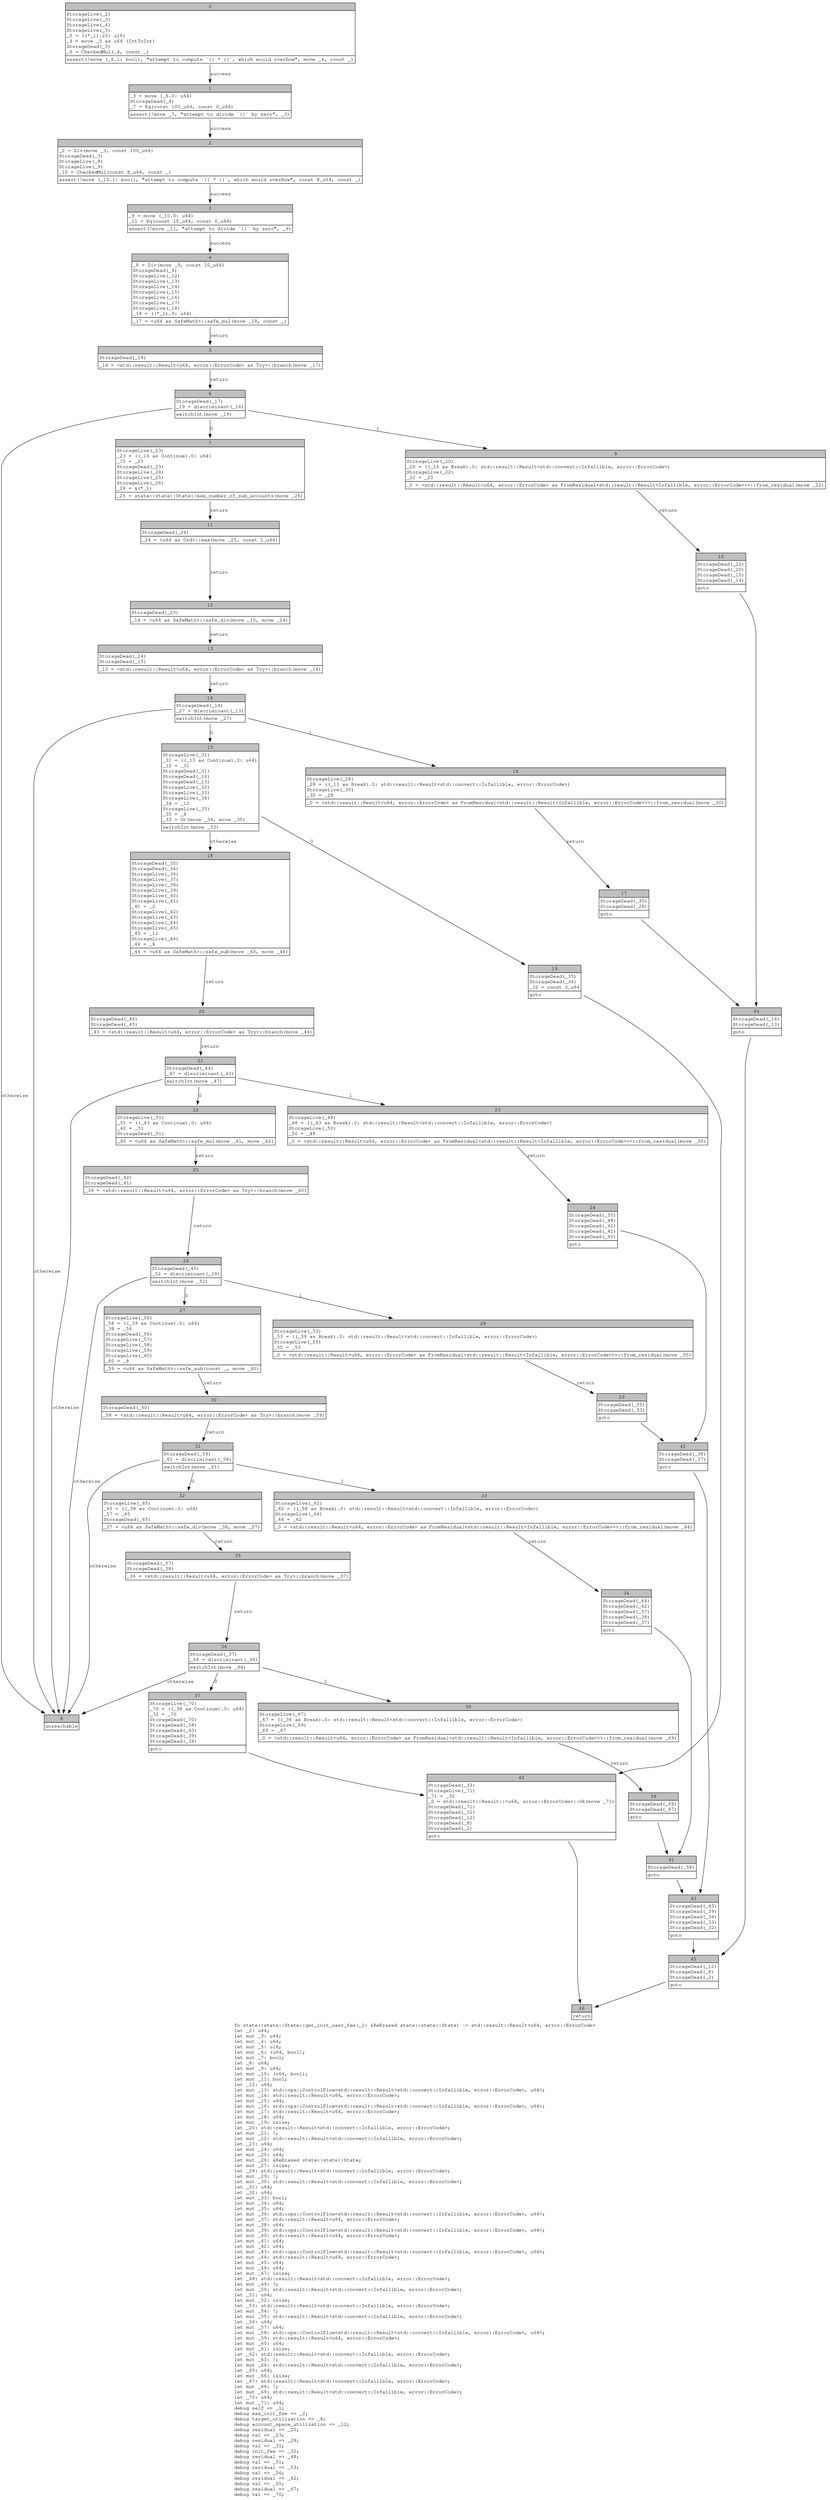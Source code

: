 digraph Mir_0_4170 {
    graph [fontname="Courier, monospace"];
    node [fontname="Courier, monospace"];
    edge [fontname="Courier, monospace"];
    label=<fn state::state::State::get_init_user_fee(_1: &amp;ReErased state::state::State) -&gt; std::result::Result&lt;u64, error::ErrorCode&gt;<br align="left"/>let _2: u64;<br align="left"/>let mut _3: u64;<br align="left"/>let mut _4: u64;<br align="left"/>let mut _5: u16;<br align="left"/>let mut _6: (u64, bool);<br align="left"/>let mut _7: bool;<br align="left"/>let _8: u64;<br align="left"/>let mut _9: u64;<br align="left"/>let mut _10: (u64, bool);<br align="left"/>let mut _11: bool;<br align="left"/>let _12: u64;<br align="left"/>let mut _13: std::ops::ControlFlow&lt;std::result::Result&lt;std::convert::Infallible, error::ErrorCode&gt;, u64&gt;;<br align="left"/>let mut _14: std::result::Result&lt;u64, error::ErrorCode&gt;;<br align="left"/>let mut _15: u64;<br align="left"/>let mut _16: std::ops::ControlFlow&lt;std::result::Result&lt;std::convert::Infallible, error::ErrorCode&gt;, u64&gt;;<br align="left"/>let mut _17: std::result::Result&lt;u64, error::ErrorCode&gt;;<br align="left"/>let mut _18: u64;<br align="left"/>let mut _19: isize;<br align="left"/>let _20: std::result::Result&lt;std::convert::Infallible, error::ErrorCode&gt;;<br align="left"/>let mut _21: !;<br align="left"/>let mut _22: std::result::Result&lt;std::convert::Infallible, error::ErrorCode&gt;;<br align="left"/>let _23: u64;<br align="left"/>let mut _24: u64;<br align="left"/>let mut _25: u64;<br align="left"/>let mut _26: &amp;ReErased state::state::State;<br align="left"/>let mut _27: isize;<br align="left"/>let _28: std::result::Result&lt;std::convert::Infallible, error::ErrorCode&gt;;<br align="left"/>let mut _29: !;<br align="left"/>let mut _30: std::result::Result&lt;std::convert::Infallible, error::ErrorCode&gt;;<br align="left"/>let _31: u64;<br align="left"/>let _32: u64;<br align="left"/>let mut _33: bool;<br align="left"/>let mut _34: u64;<br align="left"/>let mut _35: u64;<br align="left"/>let mut _36: std::ops::ControlFlow&lt;std::result::Result&lt;std::convert::Infallible, error::ErrorCode&gt;, u64&gt;;<br align="left"/>let mut _37: std::result::Result&lt;u64, error::ErrorCode&gt;;<br align="left"/>let mut _38: u64;<br align="left"/>let mut _39: std::ops::ControlFlow&lt;std::result::Result&lt;std::convert::Infallible, error::ErrorCode&gt;, u64&gt;;<br align="left"/>let mut _40: std::result::Result&lt;u64, error::ErrorCode&gt;;<br align="left"/>let mut _41: u64;<br align="left"/>let mut _42: u64;<br align="left"/>let mut _43: std::ops::ControlFlow&lt;std::result::Result&lt;std::convert::Infallible, error::ErrorCode&gt;, u64&gt;;<br align="left"/>let mut _44: std::result::Result&lt;u64, error::ErrorCode&gt;;<br align="left"/>let mut _45: u64;<br align="left"/>let mut _46: u64;<br align="left"/>let mut _47: isize;<br align="left"/>let _48: std::result::Result&lt;std::convert::Infallible, error::ErrorCode&gt;;<br align="left"/>let mut _49: !;<br align="left"/>let mut _50: std::result::Result&lt;std::convert::Infallible, error::ErrorCode&gt;;<br align="left"/>let _51: u64;<br align="left"/>let mut _52: isize;<br align="left"/>let _53: std::result::Result&lt;std::convert::Infallible, error::ErrorCode&gt;;<br align="left"/>let mut _54: !;<br align="left"/>let mut _55: std::result::Result&lt;std::convert::Infallible, error::ErrorCode&gt;;<br align="left"/>let _56: u64;<br align="left"/>let mut _57: u64;<br align="left"/>let mut _58: std::ops::ControlFlow&lt;std::result::Result&lt;std::convert::Infallible, error::ErrorCode&gt;, u64&gt;;<br align="left"/>let mut _59: std::result::Result&lt;u64, error::ErrorCode&gt;;<br align="left"/>let mut _60: u64;<br align="left"/>let mut _61: isize;<br align="left"/>let _62: std::result::Result&lt;std::convert::Infallible, error::ErrorCode&gt;;<br align="left"/>let mut _63: !;<br align="left"/>let mut _64: std::result::Result&lt;std::convert::Infallible, error::ErrorCode&gt;;<br align="left"/>let _65: u64;<br align="left"/>let mut _66: isize;<br align="left"/>let _67: std::result::Result&lt;std::convert::Infallible, error::ErrorCode&gt;;<br align="left"/>let mut _68: !;<br align="left"/>let mut _69: std::result::Result&lt;std::convert::Infallible, error::ErrorCode&gt;;<br align="left"/>let _70: u64;<br align="left"/>let mut _71: u64;<br align="left"/>debug self =&gt; _1;<br align="left"/>debug max_init_fee =&gt; _2;<br align="left"/>debug target_utilization =&gt; _8;<br align="left"/>debug account_space_utilization =&gt; _12;<br align="left"/>debug residual =&gt; _20;<br align="left"/>debug val =&gt; _23;<br align="left"/>debug residual =&gt; _28;<br align="left"/>debug val =&gt; _31;<br align="left"/>debug init_fee =&gt; _32;<br align="left"/>debug residual =&gt; _48;<br align="left"/>debug val =&gt; _51;<br align="left"/>debug residual =&gt; _53;<br align="left"/>debug val =&gt; _56;<br align="left"/>debug residual =&gt; _62;<br align="left"/>debug val =&gt; _65;<br align="left"/>debug residual =&gt; _67;<br align="left"/>debug val =&gt; _70;<br align="left"/>>;
    bb0__0_4170 [shape="none", label=<<table border="0" cellborder="1" cellspacing="0"><tr><td bgcolor="gray" align="center" colspan="1">0</td></tr><tr><td align="left" balign="left">StorageLive(_2)<br/>StorageLive(_3)<br/>StorageLive(_4)<br/>StorageLive(_5)<br/>_5 = ((*_1).23: u16)<br/>_4 = move _5 as u64 (IntToInt)<br/>StorageDead(_5)<br/>_6 = CheckedMul(_4, const _)<br/></td></tr><tr><td align="left">assert(!move (_6.1: bool), &quot;attempt to compute `{} * {}`, which would overflow&quot;, move _4, const _)</td></tr></table>>];
    bb1__0_4170 [shape="none", label=<<table border="0" cellborder="1" cellspacing="0"><tr><td bgcolor="gray" align="center" colspan="1">1</td></tr><tr><td align="left" balign="left">_3 = move (_6.0: u64)<br/>StorageDead(_4)<br/>_7 = Eq(const 100_u64, const 0_u64)<br/></td></tr><tr><td align="left">assert(!move _7, &quot;attempt to divide `{}` by zero&quot;, _3)</td></tr></table>>];
    bb2__0_4170 [shape="none", label=<<table border="0" cellborder="1" cellspacing="0"><tr><td bgcolor="gray" align="center" colspan="1">2</td></tr><tr><td align="left" balign="left">_2 = Div(move _3, const 100_u64)<br/>StorageDead(_3)<br/>StorageLive(_8)<br/>StorageLive(_9)<br/>_10 = CheckedMul(const 8_u64, const _)<br/></td></tr><tr><td align="left">assert(!move (_10.1: bool), &quot;attempt to compute `{} * {}`, which would overflow&quot;, const 8_u64, const _)</td></tr></table>>];
    bb3__0_4170 [shape="none", label=<<table border="0" cellborder="1" cellspacing="0"><tr><td bgcolor="gray" align="center" colspan="1">3</td></tr><tr><td align="left" balign="left">_9 = move (_10.0: u64)<br/>_11 = Eq(const 10_u64, const 0_u64)<br/></td></tr><tr><td align="left">assert(!move _11, &quot;attempt to divide `{}` by zero&quot;, _9)</td></tr></table>>];
    bb4__0_4170 [shape="none", label=<<table border="0" cellborder="1" cellspacing="0"><tr><td bgcolor="gray" align="center" colspan="1">4</td></tr><tr><td align="left" balign="left">_8 = Div(move _9, const 10_u64)<br/>StorageDead(_9)<br/>StorageLive(_12)<br/>StorageLive(_13)<br/>StorageLive(_14)<br/>StorageLive(_15)<br/>StorageLive(_16)<br/>StorageLive(_17)<br/>StorageLive(_18)<br/>_18 = ((*_1).9: u64)<br/></td></tr><tr><td align="left">_17 = &lt;u64 as SafeMath&gt;::safe_mul(move _18, const _)</td></tr></table>>];
    bb5__0_4170 [shape="none", label=<<table border="0" cellborder="1" cellspacing="0"><tr><td bgcolor="gray" align="center" colspan="1">5</td></tr><tr><td align="left" balign="left">StorageDead(_18)<br/></td></tr><tr><td align="left">_16 = &lt;std::result::Result&lt;u64, error::ErrorCode&gt; as Try&gt;::branch(move _17)</td></tr></table>>];
    bb6__0_4170 [shape="none", label=<<table border="0" cellborder="1" cellspacing="0"><tr><td bgcolor="gray" align="center" colspan="1">6</td></tr><tr><td align="left" balign="left">StorageDead(_17)<br/>_19 = discriminant(_16)<br/></td></tr><tr><td align="left">switchInt(move _19)</td></tr></table>>];
    bb7__0_4170 [shape="none", label=<<table border="0" cellborder="1" cellspacing="0"><tr><td bgcolor="gray" align="center" colspan="1">7</td></tr><tr><td align="left" balign="left">StorageLive(_23)<br/>_23 = ((_16 as Continue).0: u64)<br/>_15 = _23<br/>StorageDead(_23)<br/>StorageLive(_24)<br/>StorageLive(_25)<br/>StorageLive(_26)<br/>_26 = &amp;(*_1)<br/></td></tr><tr><td align="left">_25 = state::state::State::max_number_of_sub_accounts(move _26)</td></tr></table>>];
    bb8__0_4170 [shape="none", label=<<table border="0" cellborder="1" cellspacing="0"><tr><td bgcolor="gray" align="center" colspan="1">8</td></tr><tr><td align="left">unreachable</td></tr></table>>];
    bb9__0_4170 [shape="none", label=<<table border="0" cellborder="1" cellspacing="0"><tr><td bgcolor="gray" align="center" colspan="1">9</td></tr><tr><td align="left" balign="left">StorageLive(_20)<br/>_20 = ((_16 as Break).0: std::result::Result&lt;std::convert::Infallible, error::ErrorCode&gt;)<br/>StorageLive(_22)<br/>_22 = _20<br/></td></tr><tr><td align="left">_0 = &lt;std::result::Result&lt;u64, error::ErrorCode&gt; as FromResidual&lt;std::result::Result&lt;Infallible, error::ErrorCode&gt;&gt;&gt;::from_residual(move _22)</td></tr></table>>];
    bb10__0_4170 [shape="none", label=<<table border="0" cellborder="1" cellspacing="0"><tr><td bgcolor="gray" align="center" colspan="1">10</td></tr><tr><td align="left" balign="left">StorageDead(_22)<br/>StorageDead(_20)<br/>StorageDead(_15)<br/>StorageDead(_14)<br/></td></tr><tr><td align="left">goto</td></tr></table>>];
    bb11__0_4170 [shape="none", label=<<table border="0" cellborder="1" cellspacing="0"><tr><td bgcolor="gray" align="center" colspan="1">11</td></tr><tr><td align="left" balign="left">StorageDead(_26)<br/></td></tr><tr><td align="left">_24 = &lt;u64 as Ord&gt;::max(move _25, const 1_u64)</td></tr></table>>];
    bb12__0_4170 [shape="none", label=<<table border="0" cellborder="1" cellspacing="0"><tr><td bgcolor="gray" align="center" colspan="1">12</td></tr><tr><td align="left" balign="left">StorageDead(_25)<br/></td></tr><tr><td align="left">_14 = &lt;u64 as SafeMath&gt;::safe_div(move _15, move _24)</td></tr></table>>];
    bb13__0_4170 [shape="none", label=<<table border="0" cellborder="1" cellspacing="0"><tr><td bgcolor="gray" align="center" colspan="1">13</td></tr><tr><td align="left" balign="left">StorageDead(_24)<br/>StorageDead(_15)<br/></td></tr><tr><td align="left">_13 = &lt;std::result::Result&lt;u64, error::ErrorCode&gt; as Try&gt;::branch(move _14)</td></tr></table>>];
    bb14__0_4170 [shape="none", label=<<table border="0" cellborder="1" cellspacing="0"><tr><td bgcolor="gray" align="center" colspan="1">14</td></tr><tr><td align="left" balign="left">StorageDead(_14)<br/>_27 = discriminant(_13)<br/></td></tr><tr><td align="left">switchInt(move _27)</td></tr></table>>];
    bb15__0_4170 [shape="none", label=<<table border="0" cellborder="1" cellspacing="0"><tr><td bgcolor="gray" align="center" colspan="1">15</td></tr><tr><td align="left" balign="left">StorageLive(_31)<br/>_31 = ((_13 as Continue).0: u64)<br/>_12 = _31<br/>StorageDead(_31)<br/>StorageDead(_16)<br/>StorageDead(_13)<br/>StorageLive(_32)<br/>StorageLive(_33)<br/>StorageLive(_34)<br/>_34 = _12<br/>StorageLive(_35)<br/>_35 = _8<br/>_33 = Gt(move _34, move _35)<br/></td></tr><tr><td align="left">switchInt(move _33)</td></tr></table>>];
    bb16__0_4170 [shape="none", label=<<table border="0" cellborder="1" cellspacing="0"><tr><td bgcolor="gray" align="center" colspan="1">16</td></tr><tr><td align="left" balign="left">StorageLive(_28)<br/>_28 = ((_13 as Break).0: std::result::Result&lt;std::convert::Infallible, error::ErrorCode&gt;)<br/>StorageLive(_30)<br/>_30 = _28<br/></td></tr><tr><td align="left">_0 = &lt;std::result::Result&lt;u64, error::ErrorCode&gt; as FromResidual&lt;std::result::Result&lt;Infallible, error::ErrorCode&gt;&gt;&gt;::from_residual(move _30)</td></tr></table>>];
    bb17__0_4170 [shape="none", label=<<table border="0" cellborder="1" cellspacing="0"><tr><td bgcolor="gray" align="center" colspan="1">17</td></tr><tr><td align="left" balign="left">StorageDead(_30)<br/>StorageDead(_28)<br/></td></tr><tr><td align="left">goto</td></tr></table>>];
    bb18__0_4170 [shape="none", label=<<table border="0" cellborder="1" cellspacing="0"><tr><td bgcolor="gray" align="center" colspan="1">18</td></tr><tr><td align="left" balign="left">StorageDead(_35)<br/>StorageDead(_34)<br/>StorageLive(_36)<br/>StorageLive(_37)<br/>StorageLive(_38)<br/>StorageLive(_39)<br/>StorageLive(_40)<br/>StorageLive(_41)<br/>_41 = _2<br/>StorageLive(_42)<br/>StorageLive(_43)<br/>StorageLive(_44)<br/>StorageLive(_45)<br/>_45 = _12<br/>StorageLive(_46)<br/>_46 = _8<br/></td></tr><tr><td align="left">_44 = &lt;u64 as SafeMath&gt;::safe_sub(move _45, move _46)</td></tr></table>>];
    bb19__0_4170 [shape="none", label=<<table border="0" cellborder="1" cellspacing="0"><tr><td bgcolor="gray" align="center" colspan="1">19</td></tr><tr><td align="left" balign="left">StorageDead(_35)<br/>StorageDead(_34)<br/>_32 = const 0_u64<br/></td></tr><tr><td align="left">goto</td></tr></table>>];
    bb20__0_4170 [shape="none", label=<<table border="0" cellborder="1" cellspacing="0"><tr><td bgcolor="gray" align="center" colspan="1">20</td></tr><tr><td align="left" balign="left">StorageDead(_46)<br/>StorageDead(_45)<br/></td></tr><tr><td align="left">_43 = &lt;std::result::Result&lt;u64, error::ErrorCode&gt; as Try&gt;::branch(move _44)</td></tr></table>>];
    bb21__0_4170 [shape="none", label=<<table border="0" cellborder="1" cellspacing="0"><tr><td bgcolor="gray" align="center" colspan="1">21</td></tr><tr><td align="left" balign="left">StorageDead(_44)<br/>_47 = discriminant(_43)<br/></td></tr><tr><td align="left">switchInt(move _47)</td></tr></table>>];
    bb22__0_4170 [shape="none", label=<<table border="0" cellborder="1" cellspacing="0"><tr><td bgcolor="gray" align="center" colspan="1">22</td></tr><tr><td align="left" balign="left">StorageLive(_51)<br/>_51 = ((_43 as Continue).0: u64)<br/>_42 = _51<br/>StorageDead(_51)<br/></td></tr><tr><td align="left">_40 = &lt;u64 as SafeMath&gt;::safe_mul(move _41, move _42)</td></tr></table>>];
    bb23__0_4170 [shape="none", label=<<table border="0" cellborder="1" cellspacing="0"><tr><td bgcolor="gray" align="center" colspan="1">23</td></tr><tr><td align="left" balign="left">StorageLive(_48)<br/>_48 = ((_43 as Break).0: std::result::Result&lt;std::convert::Infallible, error::ErrorCode&gt;)<br/>StorageLive(_50)<br/>_50 = _48<br/></td></tr><tr><td align="left">_0 = &lt;std::result::Result&lt;u64, error::ErrorCode&gt; as FromResidual&lt;std::result::Result&lt;Infallible, error::ErrorCode&gt;&gt;&gt;::from_residual(move _50)</td></tr></table>>];
    bb24__0_4170 [shape="none", label=<<table border="0" cellborder="1" cellspacing="0"><tr><td bgcolor="gray" align="center" colspan="1">24</td></tr><tr><td align="left" balign="left">StorageDead(_50)<br/>StorageDead(_48)<br/>StorageDead(_42)<br/>StorageDead(_41)<br/>StorageDead(_40)<br/></td></tr><tr><td align="left">goto</td></tr></table>>];
    bb25__0_4170 [shape="none", label=<<table border="0" cellborder="1" cellspacing="0"><tr><td bgcolor="gray" align="center" colspan="1">25</td></tr><tr><td align="left" balign="left">StorageDead(_42)<br/>StorageDead(_41)<br/></td></tr><tr><td align="left">_39 = &lt;std::result::Result&lt;u64, error::ErrorCode&gt; as Try&gt;::branch(move _40)</td></tr></table>>];
    bb26__0_4170 [shape="none", label=<<table border="0" cellborder="1" cellspacing="0"><tr><td bgcolor="gray" align="center" colspan="1">26</td></tr><tr><td align="left" balign="left">StorageDead(_40)<br/>_52 = discriminant(_39)<br/></td></tr><tr><td align="left">switchInt(move _52)</td></tr></table>>];
    bb27__0_4170 [shape="none", label=<<table border="0" cellborder="1" cellspacing="0"><tr><td bgcolor="gray" align="center" colspan="1">27</td></tr><tr><td align="left" balign="left">StorageLive(_56)<br/>_56 = ((_39 as Continue).0: u64)<br/>_38 = _56<br/>StorageDead(_56)<br/>StorageLive(_57)<br/>StorageLive(_58)<br/>StorageLive(_59)<br/>StorageLive(_60)<br/>_60 = _8<br/></td></tr><tr><td align="left">_59 = &lt;u64 as SafeMath&gt;::safe_sub(const _, move _60)</td></tr></table>>];
    bb28__0_4170 [shape="none", label=<<table border="0" cellborder="1" cellspacing="0"><tr><td bgcolor="gray" align="center" colspan="1">28</td></tr><tr><td align="left" balign="left">StorageLive(_53)<br/>_53 = ((_39 as Break).0: std::result::Result&lt;std::convert::Infallible, error::ErrorCode&gt;)<br/>StorageLive(_55)<br/>_55 = _53<br/></td></tr><tr><td align="left">_0 = &lt;std::result::Result&lt;u64, error::ErrorCode&gt; as FromResidual&lt;std::result::Result&lt;Infallible, error::ErrorCode&gt;&gt;&gt;::from_residual(move _55)</td></tr></table>>];
    bb29__0_4170 [shape="none", label=<<table border="0" cellborder="1" cellspacing="0"><tr><td bgcolor="gray" align="center" colspan="1">29</td></tr><tr><td align="left" balign="left">StorageDead(_55)<br/>StorageDead(_53)<br/></td></tr><tr><td align="left">goto</td></tr></table>>];
    bb30__0_4170 [shape="none", label=<<table border="0" cellborder="1" cellspacing="0"><tr><td bgcolor="gray" align="center" colspan="1">30</td></tr><tr><td align="left" balign="left">StorageDead(_60)<br/></td></tr><tr><td align="left">_58 = &lt;std::result::Result&lt;u64, error::ErrorCode&gt; as Try&gt;::branch(move _59)</td></tr></table>>];
    bb31__0_4170 [shape="none", label=<<table border="0" cellborder="1" cellspacing="0"><tr><td bgcolor="gray" align="center" colspan="1">31</td></tr><tr><td align="left" balign="left">StorageDead(_59)<br/>_61 = discriminant(_58)<br/></td></tr><tr><td align="left">switchInt(move _61)</td></tr></table>>];
    bb32__0_4170 [shape="none", label=<<table border="0" cellborder="1" cellspacing="0"><tr><td bgcolor="gray" align="center" colspan="1">32</td></tr><tr><td align="left" balign="left">StorageLive(_65)<br/>_65 = ((_58 as Continue).0: u64)<br/>_57 = _65<br/>StorageDead(_65)<br/></td></tr><tr><td align="left">_37 = &lt;u64 as SafeMath&gt;::safe_div(move _38, move _57)</td></tr></table>>];
    bb33__0_4170 [shape="none", label=<<table border="0" cellborder="1" cellspacing="0"><tr><td bgcolor="gray" align="center" colspan="1">33</td></tr><tr><td align="left" balign="left">StorageLive(_62)<br/>_62 = ((_58 as Break).0: std::result::Result&lt;std::convert::Infallible, error::ErrorCode&gt;)<br/>StorageLive(_64)<br/>_64 = _62<br/></td></tr><tr><td align="left">_0 = &lt;std::result::Result&lt;u64, error::ErrorCode&gt; as FromResidual&lt;std::result::Result&lt;Infallible, error::ErrorCode&gt;&gt;&gt;::from_residual(move _64)</td></tr></table>>];
    bb34__0_4170 [shape="none", label=<<table border="0" cellborder="1" cellspacing="0"><tr><td bgcolor="gray" align="center" colspan="1">34</td></tr><tr><td align="left" balign="left">StorageDead(_64)<br/>StorageDead(_62)<br/>StorageDead(_57)<br/>StorageDead(_38)<br/>StorageDead(_37)<br/></td></tr><tr><td align="left">goto</td></tr></table>>];
    bb35__0_4170 [shape="none", label=<<table border="0" cellborder="1" cellspacing="0"><tr><td bgcolor="gray" align="center" colspan="1">35</td></tr><tr><td align="left" balign="left">StorageDead(_57)<br/>StorageDead(_38)<br/></td></tr><tr><td align="left">_36 = &lt;std::result::Result&lt;u64, error::ErrorCode&gt; as Try&gt;::branch(move _37)</td></tr></table>>];
    bb36__0_4170 [shape="none", label=<<table border="0" cellborder="1" cellspacing="0"><tr><td bgcolor="gray" align="center" colspan="1">36</td></tr><tr><td align="left" balign="left">StorageDead(_37)<br/>_66 = discriminant(_36)<br/></td></tr><tr><td align="left">switchInt(move _66)</td></tr></table>>];
    bb37__0_4170 [shape="none", label=<<table border="0" cellborder="1" cellspacing="0"><tr><td bgcolor="gray" align="center" colspan="1">37</td></tr><tr><td align="left" balign="left">StorageLive(_70)<br/>_70 = ((_36 as Continue).0: u64)<br/>_32 = _70<br/>StorageDead(_70)<br/>StorageDead(_58)<br/>StorageDead(_43)<br/>StorageDead(_39)<br/>StorageDead(_36)<br/></td></tr><tr><td align="left">goto</td></tr></table>>];
    bb38__0_4170 [shape="none", label=<<table border="0" cellborder="1" cellspacing="0"><tr><td bgcolor="gray" align="center" colspan="1">38</td></tr><tr><td align="left" balign="left">StorageLive(_67)<br/>_67 = ((_36 as Break).0: std::result::Result&lt;std::convert::Infallible, error::ErrorCode&gt;)<br/>StorageLive(_69)<br/>_69 = _67<br/></td></tr><tr><td align="left">_0 = &lt;std::result::Result&lt;u64, error::ErrorCode&gt; as FromResidual&lt;std::result::Result&lt;Infallible, error::ErrorCode&gt;&gt;&gt;::from_residual(move _69)</td></tr></table>>];
    bb39__0_4170 [shape="none", label=<<table border="0" cellborder="1" cellspacing="0"><tr><td bgcolor="gray" align="center" colspan="1">39</td></tr><tr><td align="left" balign="left">StorageDead(_69)<br/>StorageDead(_67)<br/></td></tr><tr><td align="left">goto</td></tr></table>>];
    bb40__0_4170 [shape="none", label=<<table border="0" cellborder="1" cellspacing="0"><tr><td bgcolor="gray" align="center" colspan="1">40</td></tr><tr><td align="left" balign="left">StorageDead(_33)<br/>StorageLive(_71)<br/>_71 = _32<br/>_0 = std::result::Result::&lt;u64, error::ErrorCode&gt;::Ok(move _71)<br/>StorageDead(_71)<br/>StorageDead(_32)<br/>StorageDead(_12)<br/>StorageDead(_8)<br/>StorageDead(_2)<br/></td></tr><tr><td align="left">goto</td></tr></table>>];
    bb41__0_4170 [shape="none", label=<<table border="0" cellborder="1" cellspacing="0"><tr><td bgcolor="gray" align="center" colspan="1">41</td></tr><tr><td align="left" balign="left">StorageDead(_58)<br/></td></tr><tr><td align="left">goto</td></tr></table>>];
    bb42__0_4170 [shape="none", label=<<table border="0" cellborder="1" cellspacing="0"><tr><td bgcolor="gray" align="center" colspan="1">42</td></tr><tr><td align="left" balign="left">StorageDead(_38)<br/>StorageDead(_37)<br/></td></tr><tr><td align="left">goto</td></tr></table>>];
    bb43__0_4170 [shape="none", label=<<table border="0" cellborder="1" cellspacing="0"><tr><td bgcolor="gray" align="center" colspan="1">43</td></tr><tr><td align="left" balign="left">StorageDead(_43)<br/>StorageDead(_39)<br/>StorageDead(_36)<br/>StorageDead(_33)<br/>StorageDead(_32)<br/></td></tr><tr><td align="left">goto</td></tr></table>>];
    bb44__0_4170 [shape="none", label=<<table border="0" cellborder="1" cellspacing="0"><tr><td bgcolor="gray" align="center" colspan="1">44</td></tr><tr><td align="left" balign="left">StorageDead(_16)<br/>StorageDead(_13)<br/></td></tr><tr><td align="left">goto</td></tr></table>>];
    bb45__0_4170 [shape="none", label=<<table border="0" cellborder="1" cellspacing="0"><tr><td bgcolor="gray" align="center" colspan="1">45</td></tr><tr><td align="left" balign="left">StorageDead(_12)<br/>StorageDead(_8)<br/>StorageDead(_2)<br/></td></tr><tr><td align="left">goto</td></tr></table>>];
    bb46__0_4170 [shape="none", label=<<table border="0" cellborder="1" cellspacing="0"><tr><td bgcolor="gray" align="center" colspan="1">46</td></tr><tr><td align="left">return</td></tr></table>>];
    bb0__0_4170 -> bb1__0_4170 [label="success"];
    bb1__0_4170 -> bb2__0_4170 [label="success"];
    bb2__0_4170 -> bb3__0_4170 [label="success"];
    bb3__0_4170 -> bb4__0_4170 [label="success"];
    bb4__0_4170 -> bb5__0_4170 [label="return"];
    bb5__0_4170 -> bb6__0_4170 [label="return"];
    bb6__0_4170 -> bb7__0_4170 [label="0"];
    bb6__0_4170 -> bb9__0_4170 [label="1"];
    bb6__0_4170 -> bb8__0_4170 [label="otherwise"];
    bb7__0_4170 -> bb11__0_4170 [label="return"];
    bb9__0_4170 -> bb10__0_4170 [label="return"];
    bb10__0_4170 -> bb44__0_4170 [label=""];
    bb11__0_4170 -> bb12__0_4170 [label="return"];
    bb12__0_4170 -> bb13__0_4170 [label="return"];
    bb13__0_4170 -> bb14__0_4170 [label="return"];
    bb14__0_4170 -> bb15__0_4170 [label="0"];
    bb14__0_4170 -> bb16__0_4170 [label="1"];
    bb14__0_4170 -> bb8__0_4170 [label="otherwise"];
    bb15__0_4170 -> bb19__0_4170 [label="0"];
    bb15__0_4170 -> bb18__0_4170 [label="otherwise"];
    bb16__0_4170 -> bb17__0_4170 [label="return"];
    bb17__0_4170 -> bb44__0_4170 [label=""];
    bb18__0_4170 -> bb20__0_4170 [label="return"];
    bb19__0_4170 -> bb40__0_4170 [label=""];
    bb20__0_4170 -> bb21__0_4170 [label="return"];
    bb21__0_4170 -> bb22__0_4170 [label="0"];
    bb21__0_4170 -> bb23__0_4170 [label="1"];
    bb21__0_4170 -> bb8__0_4170 [label="otherwise"];
    bb22__0_4170 -> bb25__0_4170 [label="return"];
    bb23__0_4170 -> bb24__0_4170 [label="return"];
    bb24__0_4170 -> bb42__0_4170 [label=""];
    bb25__0_4170 -> bb26__0_4170 [label="return"];
    bb26__0_4170 -> bb27__0_4170 [label="0"];
    bb26__0_4170 -> bb28__0_4170 [label="1"];
    bb26__0_4170 -> bb8__0_4170 [label="otherwise"];
    bb27__0_4170 -> bb30__0_4170 [label="return"];
    bb28__0_4170 -> bb29__0_4170 [label="return"];
    bb29__0_4170 -> bb42__0_4170 [label=""];
    bb30__0_4170 -> bb31__0_4170 [label="return"];
    bb31__0_4170 -> bb32__0_4170 [label="0"];
    bb31__0_4170 -> bb33__0_4170 [label="1"];
    bb31__0_4170 -> bb8__0_4170 [label="otherwise"];
    bb32__0_4170 -> bb35__0_4170 [label="return"];
    bb33__0_4170 -> bb34__0_4170 [label="return"];
    bb34__0_4170 -> bb41__0_4170 [label=""];
    bb35__0_4170 -> bb36__0_4170 [label="return"];
    bb36__0_4170 -> bb37__0_4170 [label="0"];
    bb36__0_4170 -> bb38__0_4170 [label="1"];
    bb36__0_4170 -> bb8__0_4170 [label="otherwise"];
    bb37__0_4170 -> bb40__0_4170 [label=""];
    bb38__0_4170 -> bb39__0_4170 [label="return"];
    bb39__0_4170 -> bb41__0_4170 [label=""];
    bb40__0_4170 -> bb46__0_4170 [label=""];
    bb41__0_4170 -> bb43__0_4170 [label=""];
    bb42__0_4170 -> bb43__0_4170 [label=""];
    bb43__0_4170 -> bb45__0_4170 [label=""];
    bb44__0_4170 -> bb45__0_4170 [label=""];
    bb45__0_4170 -> bb46__0_4170 [label=""];
}
